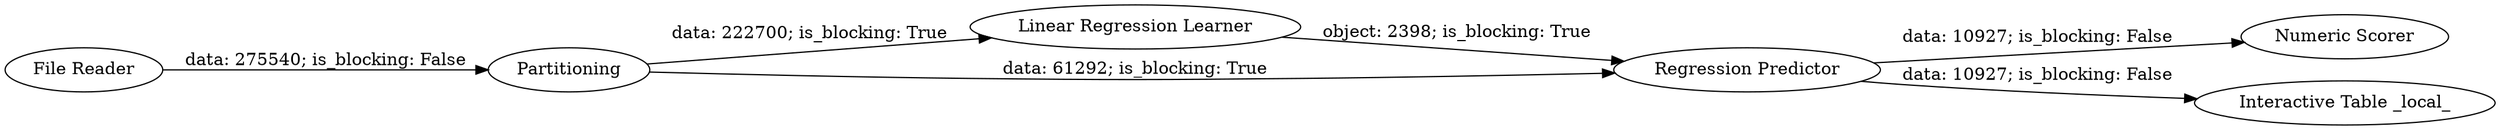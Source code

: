digraph {
	"2227548450352442506_17" [label="Linear Regression Learner"]
	"2227548450352442506_36" [label="Numeric Scorer"]
	"2227548450352442506_1" [label="File Reader"]
	"2227548450352442506_19" [label="Regression Predictor"]
	"2227548450352442506_2" [label=Partitioning]
	"2227548450352442506_9" [label="Interactive Table _local_"]
	"2227548450352442506_1" -> "2227548450352442506_2" [label="data: 275540; is_blocking: False"]
	"2227548450352442506_2" -> "2227548450352442506_19" [label="data: 61292; is_blocking: True"]
	"2227548450352442506_19" -> "2227548450352442506_36" [label="data: 10927; is_blocking: False"]
	"2227548450352442506_2" -> "2227548450352442506_17" [label="data: 222700; is_blocking: True"]
	"2227548450352442506_17" -> "2227548450352442506_19" [label="object: 2398; is_blocking: True"]
	"2227548450352442506_19" -> "2227548450352442506_9" [label="data: 10927; is_blocking: False"]
	rankdir=LR
}
